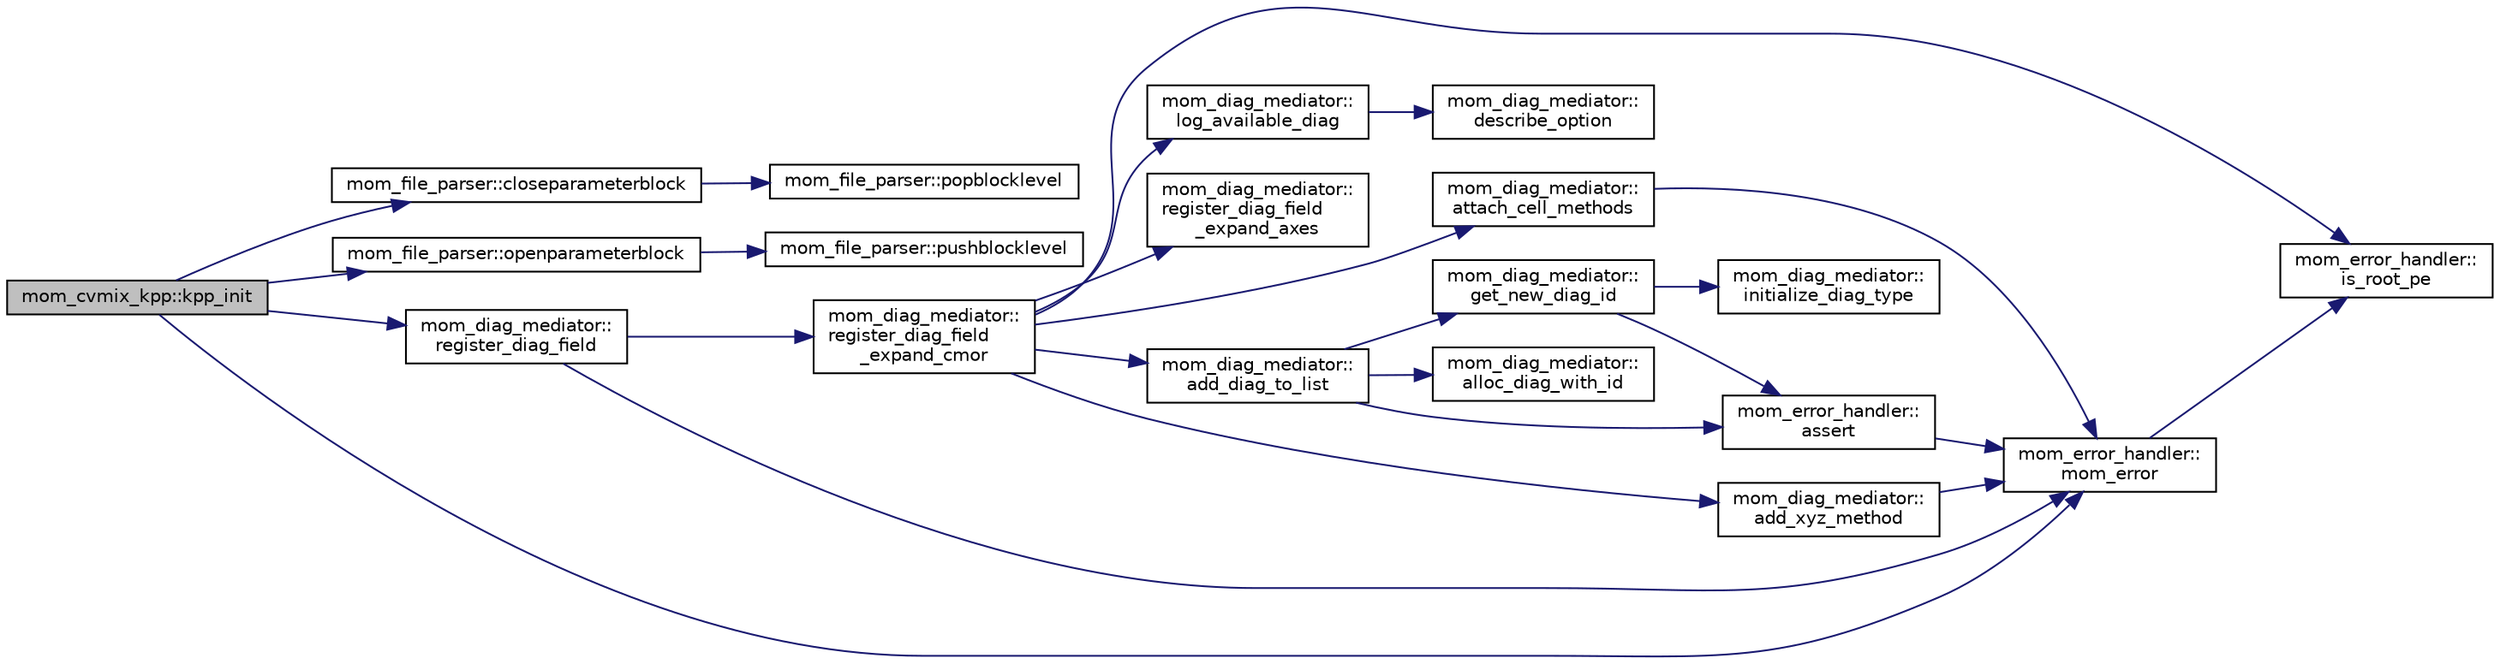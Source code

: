 digraph "mom_cvmix_kpp::kpp_init"
{
 // INTERACTIVE_SVG=YES
 // LATEX_PDF_SIZE
  edge [fontname="Helvetica",fontsize="10",labelfontname="Helvetica",labelfontsize="10"];
  node [fontname="Helvetica",fontsize="10",shape=record];
  rankdir="LR";
  Node1 [label="mom_cvmix_kpp::kpp_init",height=0.2,width=0.4,color="black", fillcolor="grey75", style="filled", fontcolor="black",tooltip="Initialize the CVMix KPP module and set up diagnostics Returns True if KPP is to be used,..."];
  Node1 -> Node2 [color="midnightblue",fontsize="10",style="solid",fontname="Helvetica"];
  Node2 [label="mom_file_parser::closeparameterblock",height=0.2,width=0.4,color="black", fillcolor="white", style="filled",URL="$namespacemom__file__parser.html#a0d01b9a66f5ac12b657c00f1295351bb",tooltip="Remove the lowest level of recursion from the active block name."];
  Node2 -> Node3 [color="midnightblue",fontsize="10",style="solid",fontname="Helvetica"];
  Node3 [label="mom_file_parser::popblocklevel",height=0.2,width=0.4,color="black", fillcolor="white", style="filled",URL="$namespacemom__file__parser.html#a73b11b969d303b1fc0ba5235c812fd05",tooltip="Truncates block name (shallower level of parameter block)"];
  Node1 -> Node4 [color="midnightblue",fontsize="10",style="solid",fontname="Helvetica"];
  Node4 [label="mom_error_handler::\lmom_error",height=0.2,width=0.4,color="black", fillcolor="white", style="filled",URL="$namespacemom__error__handler.html#a460cfb79a06c29fc249952c2a3710d67",tooltip="This provides a convenient interface for writing an mpp_error message with run-time filter based on a..."];
  Node4 -> Node5 [color="midnightblue",fontsize="10",style="solid",fontname="Helvetica"];
  Node5 [label="mom_error_handler::\lis_root_pe",height=0.2,width=0.4,color="black", fillcolor="white", style="filled",URL="$namespacemom__error__handler.html#ad5f00a53059c72fe2332d1436c80ca71",tooltip="This returns .true. if the current PE is the root PE."];
  Node1 -> Node6 [color="midnightblue",fontsize="10",style="solid",fontname="Helvetica"];
  Node6 [label="mom_file_parser::openparameterblock",height=0.2,width=0.4,color="black", fillcolor="white", style="filled",URL="$namespacemom__file__parser.html#a363628fcd8540de780ebeacf24012229",tooltip="Tags blockName onto the end of the active parameter block name."];
  Node6 -> Node7 [color="midnightblue",fontsize="10",style="solid",fontname="Helvetica"];
  Node7 [label="mom_file_parser::pushblocklevel",height=0.2,width=0.4,color="black", fillcolor="white", style="filled",URL="$namespacemom__file__parser.html#a58777b0faf747d59a793b4e238919dc6",tooltip="Extends block name (deeper level of parameter block)"];
  Node1 -> Node8 [color="midnightblue",fontsize="10",style="solid",fontname="Helvetica"];
  Node8 [label="mom_diag_mediator::\lregister_diag_field",height=0.2,width=0.4,color="black", fillcolor="white", style="filled",URL="$namespacemom__diag__mediator.html#ada491446bf7216fe101e6b0f6ed551e1",tooltip="Returns the \"diag_mediator\" handle for a group (native, CMOR, z-coord, ...) of diagnostics derived fr..."];
  Node8 -> Node4 [color="midnightblue",fontsize="10",style="solid",fontname="Helvetica"];
  Node8 -> Node9 [color="midnightblue",fontsize="10",style="solid",fontname="Helvetica"];
  Node9 [label="mom_diag_mediator::\lregister_diag_field\l_expand_cmor",height=0.2,width=0.4,color="black", fillcolor="white", style="filled",URL="$namespacemom__diag__mediator.html#ae50b35cba800ac5fd8975929fd2b9f4a",tooltip="Returns True if either the native or CMOr version of the diagnostic were registered...."];
  Node9 -> Node10 [color="midnightblue",fontsize="10",style="solid",fontname="Helvetica"];
  Node10 [label="mom_diag_mediator::\ladd_diag_to_list",height=0.2,width=0.4,color="black", fillcolor="white", style="filled",URL="$namespacemom__diag__mediator.html#a8415b33a337b1fbc7535688eca85ab37",tooltip="Create a diagnostic type and attached to list."];
  Node10 -> Node11 [color="midnightblue",fontsize="10",style="solid",fontname="Helvetica"];
  Node11 [label="mom_diag_mediator::\lalloc_diag_with_id",height=0.2,width=0.4,color="black", fillcolor="white", style="filled",URL="$namespacemom__diag__mediator.html#a1b0bed2113a0c268eafd1bafbb48bd4f",tooltip="Make a new diagnostic. Either use memory which is in the array of 'primary' diagnostics,..."];
  Node10 -> Node12 [color="midnightblue",fontsize="10",style="solid",fontname="Helvetica"];
  Node12 [label="mom_error_handler::\lassert",height=0.2,width=0.4,color="black", fillcolor="white", style="filled",URL="$namespacemom__error__handler.html#a33bcd190d460095104954f2e654f9fe6",tooltip="Issues a FATAL error if the assertion fails, i.e. the first argument is false."];
  Node12 -> Node4 [color="midnightblue",fontsize="10",style="solid",fontname="Helvetica"];
  Node10 -> Node13 [color="midnightblue",fontsize="10",style="solid",fontname="Helvetica"];
  Node13 [label="mom_diag_mediator::\lget_new_diag_id",height=0.2,width=0.4,color="black", fillcolor="white", style="filled",URL="$namespacemom__diag__mediator.html#a3f7442639213320f7429e2288a79fda2",tooltip="Returns a new diagnostic id, it may be necessary to expand the diagnostics array."];
  Node13 -> Node12 [color="midnightblue",fontsize="10",style="solid",fontname="Helvetica"];
  Node13 -> Node14 [color="midnightblue",fontsize="10",style="solid",fontname="Helvetica"];
  Node14 [label="mom_diag_mediator::\linitialize_diag_type",height=0.2,width=0.4,color="black", fillcolor="white", style="filled",URL="$namespacemom__diag__mediator.html#a883862f004e30bbc5211f38635511ba0",tooltip="Initializes a diag_type (used after allocating new memory)"];
  Node9 -> Node15 [color="midnightblue",fontsize="10",style="solid",fontname="Helvetica"];
  Node15 [label="mom_diag_mediator::\ladd_xyz_method",height=0.2,width=0.4,color="black", fillcolor="white", style="filled",URL="$namespacemom__diag__mediator.html#a14d405e0958e6e58797253c52c666cdb",tooltip="Adds the encoded \"cell_methods\" for a diagnostics as a diag% property This allows access to the cell_..."];
  Node15 -> Node4 [color="midnightblue",fontsize="10",style="solid",fontname="Helvetica"];
  Node9 -> Node16 [color="midnightblue",fontsize="10",style="solid",fontname="Helvetica"];
  Node16 [label="mom_diag_mediator::\lattach_cell_methods",height=0.2,width=0.4,color="black", fillcolor="white", style="filled",URL="$namespacemom__diag__mediator.html#ae0f04c145cb120fc2ab6cbfe9f166392",tooltip="Attaches \"cell_methods\" attribute to a variable based on defaults for axes_grp or optional arguments."];
  Node16 -> Node4 [color="midnightblue",fontsize="10",style="solid",fontname="Helvetica"];
  Node9 -> Node5 [color="midnightblue",fontsize="10",style="solid",fontname="Helvetica"];
  Node9 -> Node17 [color="midnightblue",fontsize="10",style="solid",fontname="Helvetica"];
  Node17 [label="mom_diag_mediator::\llog_available_diag",height=0.2,width=0.4,color="black", fillcolor="white", style="filled",URL="$namespacemom__diag__mediator.html#a65fe8d329cf5dbfd08c98874a7a64407",tooltip="Log a diagnostic to the available diagnostics file."];
  Node17 -> Node18 [color="midnightblue",fontsize="10",style="solid",fontname="Helvetica"];
  Node18 [label="mom_diag_mediator::\ldescribe_option",height=0.2,width=0.4,color="black", fillcolor="white", style="filled",URL="$namespacemom__diag__mediator.html#ae002ca447acba252bf7bdc042e75a01e",tooltip="Describe an option setting in the diagnostic files."];
  Node9 -> Node19 [color="midnightblue",fontsize="10",style="solid",fontname="Helvetica"];
  Node19 [label="mom_diag_mediator::\lregister_diag_field\l_expand_axes",height=0.2,width=0.4,color="black", fillcolor="white", style="filled",URL="$namespacemom__diag__mediator.html#aca4a32fea8dade9f51e076a56b9bad2b",tooltip="Returns an FMS id from register_diag_field_fms (the diag_manager routine) after expanding axes (axes-..."];
}

